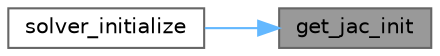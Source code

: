 digraph "get_jac_init"
{
 // LATEX_PDF_SIZE
  bgcolor="transparent";
  edge [fontname=Helvetica,fontsize=10,labelfontname=Helvetica,labelfontsize=10];
  node [fontname=Helvetica,fontsize=10,shape=box,height=0.2,width=0.4];
  rankdir="RL";
  Node1 [label="get_jac_init",height=0.2,width=0.4,color="gray40", fillcolor="grey60", style="filled", fontcolor="black",tooltip="Try to improve guesses of y sent to the linear solver."];
  Node1 -> Node2 [dir="back",color="steelblue1",style="solid"];
  Node2 [label="solver_initialize",height=0.2,width=0.4,color="grey40", fillcolor="white", style="filled",URL="$camp__solver_8c.html#a599ffdef916b139a1690bfd41aa386b6",tooltip="Solver initialization."];
}
